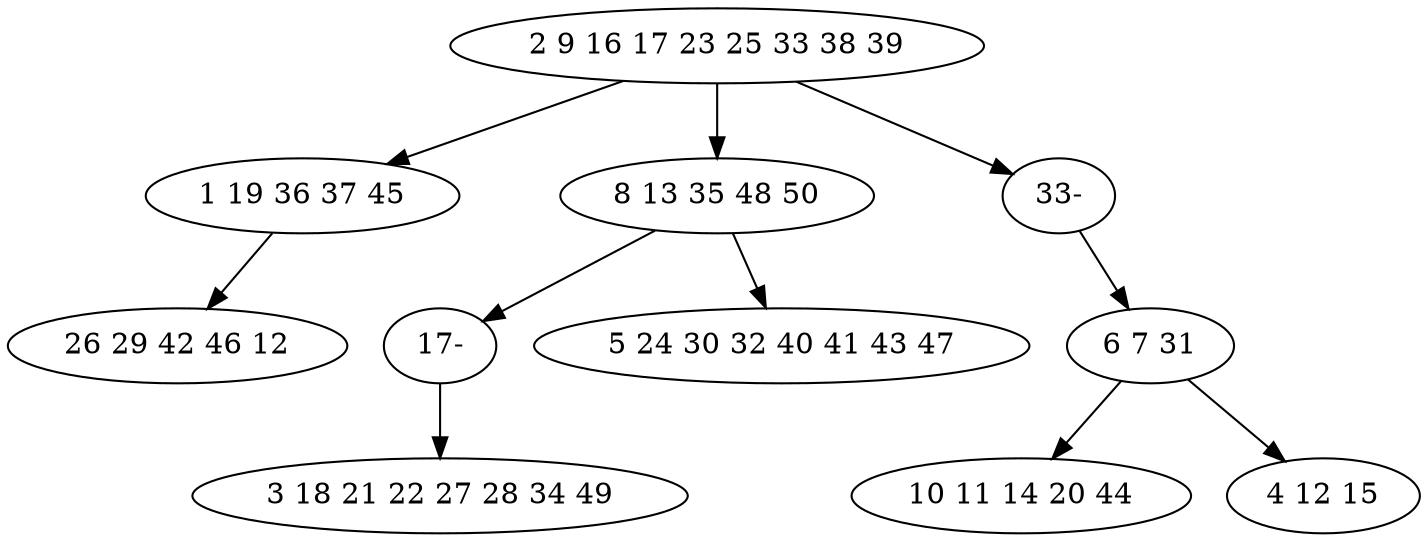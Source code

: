 digraph true_tree {
	"0" -> "1"
	"0" -> "2"
	"0" -> "9"
	"3" -> "4"
	"3" -> "5"
	"2" -> "10"
	"1" -> "7"
	"2" -> "8"
	"9" -> "3"
	"10" -> "6"
	"0" [label="2 9 16 17 23 25 33 38 39"];
	"1" [label="1 19 36 37 45"];
	"2" [label="8 13 35 48 50"];
	"3" [label="6 7 31"];
	"4" [label="10 11 14 20 44"];
	"5" [label="4 12 15"];
	"6" [label="3 18 21 22 27 28 34 49"];
	"7" [label="26 29 42 46 12"];
	"8" [label="5 24 30 32 40 41 43 47"];
	"9" [label="33-"];
	"10" [label="17-"];
}
